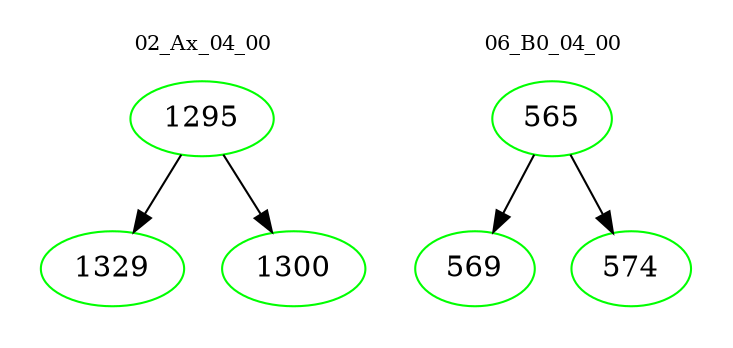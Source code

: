 digraph{
subgraph cluster_0 {
color = white
label = "02_Ax_04_00";
fontsize=10;
T0_1295 [label="1295", color="green"]
T0_1295 -> T0_1329 [color="black"]
T0_1329 [label="1329", color="green"]
T0_1295 -> T0_1300 [color="black"]
T0_1300 [label="1300", color="green"]
}
subgraph cluster_1 {
color = white
label = "06_B0_04_00";
fontsize=10;
T1_565 [label="565", color="green"]
T1_565 -> T1_569 [color="black"]
T1_569 [label="569", color="green"]
T1_565 -> T1_574 [color="black"]
T1_574 [label="574", color="green"]
}
}
